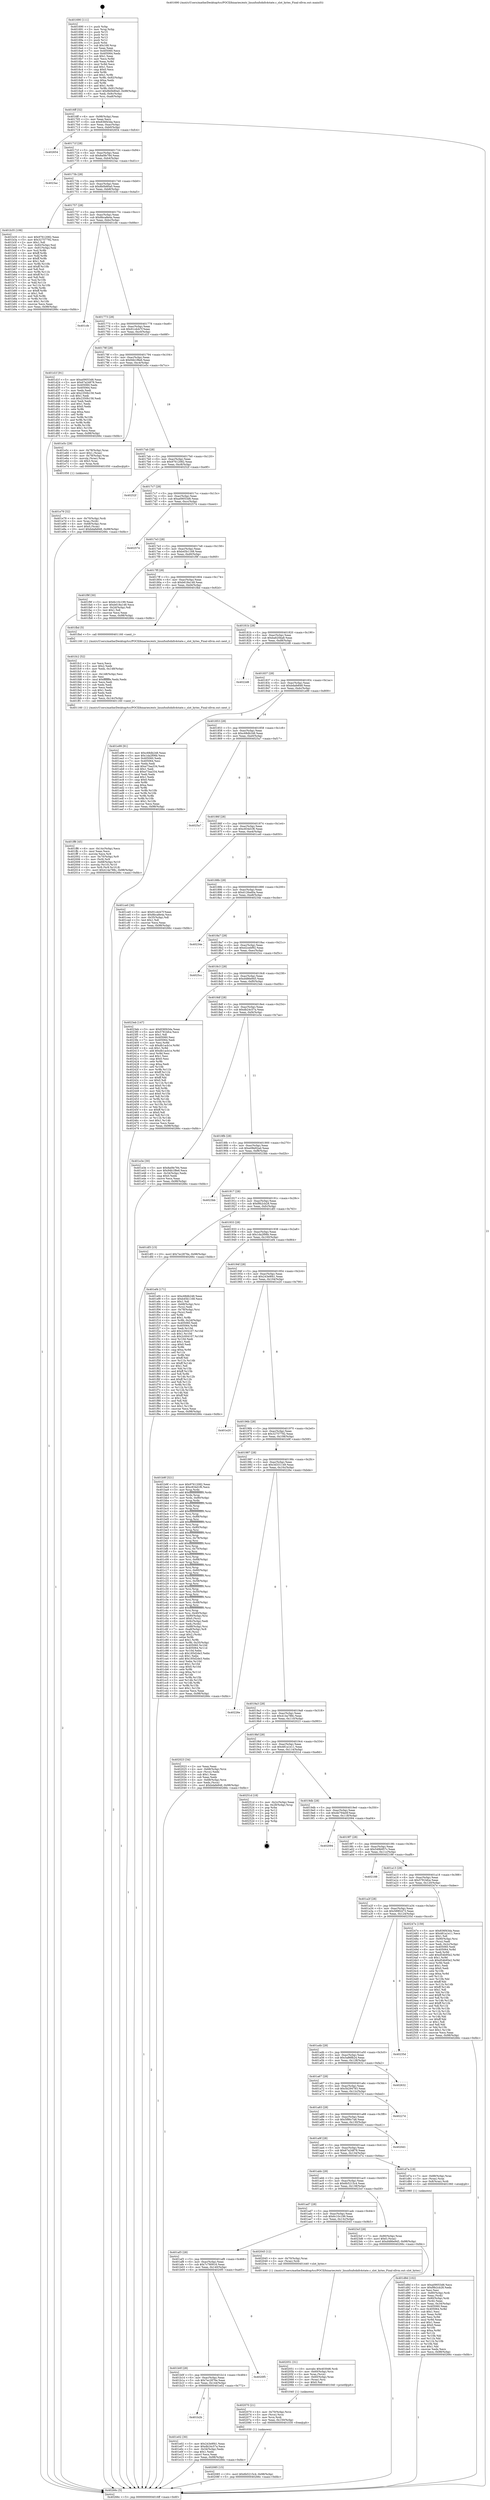digraph "0x401690" {
  label = "0x401690 (/mnt/c/Users/mathe/Desktop/tcc/POCII/binaries/extr_linuxfsnfsdnfs4state.c_slot_bytes_Final-ollvm.out::main(0))"
  labelloc = "t"
  node[shape=record]

  Entry [label="",width=0.3,height=0.3,shape=circle,fillcolor=black,style=filled]
  "0x4016ff" [label="{
     0x4016ff [32]\l
     | [instrs]\l
     &nbsp;&nbsp;0x4016ff \<+6\>: mov -0x98(%rbp),%eax\l
     &nbsp;&nbsp;0x401705 \<+2\>: mov %eax,%ecx\l
     &nbsp;&nbsp;0x401707 \<+6\>: sub $0x836f43da,%ecx\l
     &nbsp;&nbsp;0x40170d \<+6\>: mov %eax,-0xac(%rbp)\l
     &nbsp;&nbsp;0x401713 \<+6\>: mov %ecx,-0xb0(%rbp)\l
     &nbsp;&nbsp;0x401719 \<+6\>: je 0000000000402654 \<main+0xfc4\>\l
  }"]
  "0x402654" [label="{
     0x402654\l
  }", style=dashed]
  "0x40171f" [label="{
     0x40171f [28]\l
     | [instrs]\l
     &nbsp;&nbsp;0x40171f \<+5\>: jmp 0000000000401724 \<main+0x94\>\l
     &nbsp;&nbsp;0x401724 \<+6\>: mov -0xac(%rbp),%eax\l
     &nbsp;&nbsp;0x40172a \<+5\>: sub $0x8a0fe784,%eax\l
     &nbsp;&nbsp;0x40172f \<+6\>: mov %eax,-0xb4(%rbp)\l
     &nbsp;&nbsp;0x401735 \<+6\>: je 00000000004023ac \<main+0xd1c\>\l
  }"]
  Exit [label="",width=0.3,height=0.3,shape=circle,fillcolor=black,style=filled,peripheries=2]
  "0x4023ac" [label="{
     0x4023ac\l
  }", style=dashed]
  "0x40173b" [label="{
     0x40173b [28]\l
     | [instrs]\l
     &nbsp;&nbsp;0x40173b \<+5\>: jmp 0000000000401740 \<main+0xb0\>\l
     &nbsp;&nbsp;0x401740 \<+6\>: mov -0xac(%rbp),%eax\l
     &nbsp;&nbsp;0x401746 \<+5\>: sub $0x8b0b80a0,%eax\l
     &nbsp;&nbsp;0x40174b \<+6\>: mov %eax,-0xb8(%rbp)\l
     &nbsp;&nbsp;0x401751 \<+6\>: je 0000000000401b35 \<main+0x4a5\>\l
  }"]
  "0x402085" [label="{
     0x402085 [15]\l
     | [instrs]\l
     &nbsp;&nbsp;0x402085 \<+10\>: movl $0x6b5215c4,-0x98(%rbp)\l
     &nbsp;&nbsp;0x40208f \<+5\>: jmp 000000000040266c \<main+0xfdc\>\l
  }"]
  "0x401b35" [label="{
     0x401b35 [106]\l
     | [instrs]\l
     &nbsp;&nbsp;0x401b35 \<+5\>: mov $0x97612082,%eax\l
     &nbsp;&nbsp;0x401b3a \<+5\>: mov $0x32757792,%ecx\l
     &nbsp;&nbsp;0x401b3f \<+2\>: mov $0x1,%dl\l
     &nbsp;&nbsp;0x401b41 \<+7\>: mov -0x92(%rbp),%sil\l
     &nbsp;&nbsp;0x401b48 \<+7\>: mov -0x91(%rbp),%dil\l
     &nbsp;&nbsp;0x401b4f \<+3\>: mov %sil,%r8b\l
     &nbsp;&nbsp;0x401b52 \<+4\>: xor $0xff,%r8b\l
     &nbsp;&nbsp;0x401b56 \<+3\>: mov %dil,%r9b\l
     &nbsp;&nbsp;0x401b59 \<+4\>: xor $0xff,%r9b\l
     &nbsp;&nbsp;0x401b5d \<+3\>: xor $0x1,%dl\l
     &nbsp;&nbsp;0x401b60 \<+3\>: mov %r8b,%r10b\l
     &nbsp;&nbsp;0x401b63 \<+4\>: and $0xff,%r10b\l
     &nbsp;&nbsp;0x401b67 \<+3\>: and %dl,%sil\l
     &nbsp;&nbsp;0x401b6a \<+3\>: mov %r9b,%r11b\l
     &nbsp;&nbsp;0x401b6d \<+4\>: and $0xff,%r11b\l
     &nbsp;&nbsp;0x401b71 \<+3\>: and %dl,%dil\l
     &nbsp;&nbsp;0x401b74 \<+3\>: or %sil,%r10b\l
     &nbsp;&nbsp;0x401b77 \<+3\>: or %dil,%r11b\l
     &nbsp;&nbsp;0x401b7a \<+3\>: xor %r11b,%r10b\l
     &nbsp;&nbsp;0x401b7d \<+3\>: or %r9b,%r8b\l
     &nbsp;&nbsp;0x401b80 \<+4\>: xor $0xff,%r8b\l
     &nbsp;&nbsp;0x401b84 \<+3\>: or $0x1,%dl\l
     &nbsp;&nbsp;0x401b87 \<+3\>: and %dl,%r8b\l
     &nbsp;&nbsp;0x401b8a \<+3\>: or %r8b,%r10b\l
     &nbsp;&nbsp;0x401b8d \<+4\>: test $0x1,%r10b\l
     &nbsp;&nbsp;0x401b91 \<+3\>: cmovne %ecx,%eax\l
     &nbsp;&nbsp;0x401b94 \<+6\>: mov %eax,-0x98(%rbp)\l
     &nbsp;&nbsp;0x401b9a \<+5\>: jmp 000000000040266c \<main+0xfdc\>\l
  }"]
  "0x401757" [label="{
     0x401757 [28]\l
     | [instrs]\l
     &nbsp;&nbsp;0x401757 \<+5\>: jmp 000000000040175c \<main+0xcc\>\l
     &nbsp;&nbsp;0x40175c \<+6\>: mov -0xac(%rbp),%eax\l
     &nbsp;&nbsp;0x401762 \<+5\>: sub $0x8bca8e4a,%eax\l
     &nbsp;&nbsp;0x401767 \<+6\>: mov %eax,-0xbc(%rbp)\l
     &nbsp;&nbsp;0x40176d \<+6\>: je 0000000000401cfe \<main+0x66e\>\l
  }"]
  "0x40266c" [label="{
     0x40266c [5]\l
     | [instrs]\l
     &nbsp;&nbsp;0x40266c \<+5\>: jmp 00000000004016ff \<main+0x6f\>\l
  }"]
  "0x401690" [label="{
     0x401690 [111]\l
     | [instrs]\l
     &nbsp;&nbsp;0x401690 \<+1\>: push %rbp\l
     &nbsp;&nbsp;0x401691 \<+3\>: mov %rsp,%rbp\l
     &nbsp;&nbsp;0x401694 \<+2\>: push %r15\l
     &nbsp;&nbsp;0x401696 \<+2\>: push %r14\l
     &nbsp;&nbsp;0x401698 \<+2\>: push %r13\l
     &nbsp;&nbsp;0x40169a \<+2\>: push %r12\l
     &nbsp;&nbsp;0x40169c \<+1\>: push %rbx\l
     &nbsp;&nbsp;0x40169d \<+7\>: sub $0x168,%rsp\l
     &nbsp;&nbsp;0x4016a4 \<+2\>: xor %eax,%eax\l
     &nbsp;&nbsp;0x4016a6 \<+7\>: mov 0x405060,%ecx\l
     &nbsp;&nbsp;0x4016ad \<+7\>: mov 0x405064,%edx\l
     &nbsp;&nbsp;0x4016b4 \<+3\>: sub $0x1,%eax\l
     &nbsp;&nbsp;0x4016b7 \<+3\>: mov %ecx,%r8d\l
     &nbsp;&nbsp;0x4016ba \<+3\>: add %eax,%r8d\l
     &nbsp;&nbsp;0x4016bd \<+4\>: imul %r8d,%ecx\l
     &nbsp;&nbsp;0x4016c1 \<+3\>: and $0x1,%ecx\l
     &nbsp;&nbsp;0x4016c4 \<+3\>: cmp $0x0,%ecx\l
     &nbsp;&nbsp;0x4016c7 \<+4\>: sete %r9b\l
     &nbsp;&nbsp;0x4016cb \<+4\>: and $0x1,%r9b\l
     &nbsp;&nbsp;0x4016cf \<+7\>: mov %r9b,-0x92(%rbp)\l
     &nbsp;&nbsp;0x4016d6 \<+3\>: cmp $0xa,%edx\l
     &nbsp;&nbsp;0x4016d9 \<+4\>: setl %r9b\l
     &nbsp;&nbsp;0x4016dd \<+4\>: and $0x1,%r9b\l
     &nbsp;&nbsp;0x4016e1 \<+7\>: mov %r9b,-0x91(%rbp)\l
     &nbsp;&nbsp;0x4016e8 \<+10\>: movl $0x8b0b80a0,-0x98(%rbp)\l
     &nbsp;&nbsp;0x4016f2 \<+6\>: mov %edi,-0x9c(%rbp)\l
     &nbsp;&nbsp;0x4016f8 \<+7\>: mov %rsi,-0xa8(%rbp)\l
  }"]
  "0x402070" [label="{
     0x402070 [21]\l
     | [instrs]\l
     &nbsp;&nbsp;0x402070 \<+4\>: mov -0x70(%rbp),%rcx\l
     &nbsp;&nbsp;0x402074 \<+3\>: mov (%rcx),%rcx\l
     &nbsp;&nbsp;0x402077 \<+3\>: mov %rcx,%rdi\l
     &nbsp;&nbsp;0x40207a \<+6\>: mov %eax,-0x150(%rbp)\l
     &nbsp;&nbsp;0x402080 \<+5\>: call 0000000000401030 \<free@plt\>\l
     | [calls]\l
     &nbsp;&nbsp;0x401030 \{1\} (unknown)\l
  }"]
  "0x401cfe" [label="{
     0x401cfe\l
  }", style=dashed]
  "0x401773" [label="{
     0x401773 [28]\l
     | [instrs]\l
     &nbsp;&nbsp;0x401773 \<+5\>: jmp 0000000000401778 \<main+0xe8\>\l
     &nbsp;&nbsp;0x401778 \<+6\>: mov -0xac(%rbp),%eax\l
     &nbsp;&nbsp;0x40177e \<+5\>: sub $0x91cdcb7f,%eax\l
     &nbsp;&nbsp;0x401783 \<+6\>: mov %eax,-0xc0(%rbp)\l
     &nbsp;&nbsp;0x401789 \<+6\>: je 0000000000401d1f \<main+0x68f\>\l
  }"]
  "0x402051" [label="{
     0x402051 [31]\l
     | [instrs]\l
     &nbsp;&nbsp;0x402051 \<+10\>: movabs $0x4030d6,%rdi\l
     &nbsp;&nbsp;0x40205b \<+4\>: mov -0x60(%rbp),%rcx\l
     &nbsp;&nbsp;0x40205f \<+3\>: mov %rax,(%rcx)\l
     &nbsp;&nbsp;0x402062 \<+4\>: mov -0x60(%rbp),%rax\l
     &nbsp;&nbsp;0x402066 \<+3\>: mov (%rax),%rsi\l
     &nbsp;&nbsp;0x402069 \<+2\>: mov $0x0,%al\l
     &nbsp;&nbsp;0x40206b \<+5\>: call 0000000000401040 \<printf@plt\>\l
     | [calls]\l
     &nbsp;&nbsp;0x401040 \{1\} (unknown)\l
  }"]
  "0x401d1f" [label="{
     0x401d1f [91]\l
     | [instrs]\l
     &nbsp;&nbsp;0x401d1f \<+5\>: mov $0xa09053d6,%eax\l
     &nbsp;&nbsp;0x401d24 \<+5\>: mov $0x67a24878,%ecx\l
     &nbsp;&nbsp;0x401d29 \<+7\>: mov 0x405060,%edx\l
     &nbsp;&nbsp;0x401d30 \<+7\>: mov 0x405064,%esi\l
     &nbsp;&nbsp;0x401d37 \<+2\>: mov %edx,%edi\l
     &nbsp;&nbsp;0x401d39 \<+6\>: add $0x2350b158,%edi\l
     &nbsp;&nbsp;0x401d3f \<+3\>: sub $0x1,%edi\l
     &nbsp;&nbsp;0x401d42 \<+6\>: sub $0x2350b158,%edi\l
     &nbsp;&nbsp;0x401d48 \<+3\>: imul %edi,%edx\l
     &nbsp;&nbsp;0x401d4b \<+3\>: and $0x1,%edx\l
     &nbsp;&nbsp;0x401d4e \<+3\>: cmp $0x0,%edx\l
     &nbsp;&nbsp;0x401d51 \<+4\>: sete %r8b\l
     &nbsp;&nbsp;0x401d55 \<+3\>: cmp $0xa,%esi\l
     &nbsp;&nbsp;0x401d58 \<+4\>: setl %r9b\l
     &nbsp;&nbsp;0x401d5c \<+3\>: mov %r8b,%r10b\l
     &nbsp;&nbsp;0x401d5f \<+3\>: and %r9b,%r10b\l
     &nbsp;&nbsp;0x401d62 \<+3\>: xor %r9b,%r8b\l
     &nbsp;&nbsp;0x401d65 \<+3\>: or %r8b,%r10b\l
     &nbsp;&nbsp;0x401d68 \<+4\>: test $0x1,%r10b\l
     &nbsp;&nbsp;0x401d6c \<+3\>: cmovne %ecx,%eax\l
     &nbsp;&nbsp;0x401d6f \<+6\>: mov %eax,-0x98(%rbp)\l
     &nbsp;&nbsp;0x401d75 \<+5\>: jmp 000000000040266c \<main+0xfdc\>\l
  }"]
  "0x40178f" [label="{
     0x40178f [28]\l
     | [instrs]\l
     &nbsp;&nbsp;0x40178f \<+5\>: jmp 0000000000401794 \<main+0x104\>\l
     &nbsp;&nbsp;0x401794 \<+6\>: mov -0xac(%rbp),%eax\l
     &nbsp;&nbsp;0x40179a \<+5\>: sub $0x94b1f8e6,%eax\l
     &nbsp;&nbsp;0x40179f \<+6\>: mov %eax,-0xc4(%rbp)\l
     &nbsp;&nbsp;0x4017a5 \<+6\>: je 0000000000401e5c \<main+0x7cc\>\l
  }"]
  "0x401ff6" [label="{
     0x401ff6 [45]\l
     | [instrs]\l
     &nbsp;&nbsp;0x401ff6 \<+6\>: mov -0x14c(%rbp),%ecx\l
     &nbsp;&nbsp;0x401ffc \<+3\>: imul %eax,%ecx\l
     &nbsp;&nbsp;0x401fff \<+3\>: movslq %ecx,%r8\l
     &nbsp;&nbsp;0x402002 \<+4\>: mov -0x70(%rbp),%r9\l
     &nbsp;&nbsp;0x402006 \<+3\>: mov (%r9),%r9\l
     &nbsp;&nbsp;0x402009 \<+4\>: mov -0x68(%rbp),%r10\l
     &nbsp;&nbsp;0x40200d \<+3\>: movslq (%r10),%r10\l
     &nbsp;&nbsp;0x402010 \<+4\>: mov %r8,(%r9,%r10,8)\l
     &nbsp;&nbsp;0x402014 \<+10\>: movl $0x414a788c,-0x98(%rbp)\l
     &nbsp;&nbsp;0x40201e \<+5\>: jmp 000000000040266c \<main+0xfdc\>\l
  }"]
  "0x401e5c" [label="{
     0x401e5c [29]\l
     | [instrs]\l
     &nbsp;&nbsp;0x401e5c \<+4\>: mov -0x78(%rbp),%rax\l
     &nbsp;&nbsp;0x401e60 \<+6\>: movl $0x1,(%rax)\l
     &nbsp;&nbsp;0x401e66 \<+4\>: mov -0x78(%rbp),%rax\l
     &nbsp;&nbsp;0x401e6a \<+3\>: movslq (%rax),%rax\l
     &nbsp;&nbsp;0x401e6d \<+4\>: shl $0x3,%rax\l
     &nbsp;&nbsp;0x401e71 \<+3\>: mov %rax,%rdi\l
     &nbsp;&nbsp;0x401e74 \<+5\>: call 0000000000401050 \<malloc@plt\>\l
     | [calls]\l
     &nbsp;&nbsp;0x401050 \{1\} (unknown)\l
  }"]
  "0x4017ab" [label="{
     0x4017ab [28]\l
     | [instrs]\l
     &nbsp;&nbsp;0x4017ab \<+5\>: jmp 00000000004017b0 \<main+0x120\>\l
     &nbsp;&nbsp;0x4017b0 \<+6\>: mov -0xac(%rbp),%eax\l
     &nbsp;&nbsp;0x4017b6 \<+5\>: sub $0x97612082,%eax\l
     &nbsp;&nbsp;0x4017bb \<+6\>: mov %eax,-0xc8(%rbp)\l
     &nbsp;&nbsp;0x4017c1 \<+6\>: je 000000000040252f \<main+0xe9f\>\l
  }"]
  "0x401fc2" [label="{
     0x401fc2 [52]\l
     | [instrs]\l
     &nbsp;&nbsp;0x401fc2 \<+2\>: xor %ecx,%ecx\l
     &nbsp;&nbsp;0x401fc4 \<+5\>: mov $0x2,%edx\l
     &nbsp;&nbsp;0x401fc9 \<+6\>: mov %edx,-0x148(%rbp)\l
     &nbsp;&nbsp;0x401fcf \<+1\>: cltd\l
     &nbsp;&nbsp;0x401fd0 \<+6\>: mov -0x148(%rbp),%esi\l
     &nbsp;&nbsp;0x401fd6 \<+2\>: idiv %esi\l
     &nbsp;&nbsp;0x401fd8 \<+6\>: imul $0xfffffffe,%edx,%edx\l
     &nbsp;&nbsp;0x401fde \<+2\>: mov %ecx,%edi\l
     &nbsp;&nbsp;0x401fe0 \<+2\>: sub %edx,%edi\l
     &nbsp;&nbsp;0x401fe2 \<+2\>: mov %ecx,%edx\l
     &nbsp;&nbsp;0x401fe4 \<+3\>: sub $0x1,%edx\l
     &nbsp;&nbsp;0x401fe7 \<+2\>: add %edx,%edi\l
     &nbsp;&nbsp;0x401fe9 \<+2\>: sub %edi,%ecx\l
     &nbsp;&nbsp;0x401feb \<+6\>: mov %ecx,-0x14c(%rbp)\l
     &nbsp;&nbsp;0x401ff1 \<+5\>: call 0000000000401160 \<next_i\>\l
     | [calls]\l
     &nbsp;&nbsp;0x401160 \{1\} (/mnt/c/Users/mathe/Desktop/tcc/POCII/binaries/extr_linuxfsnfsdnfs4state.c_slot_bytes_Final-ollvm.out::next_i)\l
  }"]
  "0x40252f" [label="{
     0x40252f\l
  }", style=dashed]
  "0x4017c7" [label="{
     0x4017c7 [28]\l
     | [instrs]\l
     &nbsp;&nbsp;0x4017c7 \<+5\>: jmp 00000000004017cc \<main+0x13c\>\l
     &nbsp;&nbsp;0x4017cc \<+6\>: mov -0xac(%rbp),%eax\l
     &nbsp;&nbsp;0x4017d2 \<+5\>: sub $0xa09053d6,%eax\l
     &nbsp;&nbsp;0x4017d7 \<+6\>: mov %eax,-0xcc(%rbp)\l
     &nbsp;&nbsp;0x4017dd \<+6\>: je 0000000000402574 \<main+0xee4\>\l
  }"]
  "0x401e79" [label="{
     0x401e79 [32]\l
     | [instrs]\l
     &nbsp;&nbsp;0x401e79 \<+4\>: mov -0x70(%rbp),%rdi\l
     &nbsp;&nbsp;0x401e7d \<+3\>: mov %rax,(%rdi)\l
     &nbsp;&nbsp;0x401e80 \<+4\>: mov -0x68(%rbp),%rax\l
     &nbsp;&nbsp;0x401e84 \<+6\>: movl $0x0,(%rax)\l
     &nbsp;&nbsp;0x401e8a \<+10\>: movl $0xbdafe848,-0x98(%rbp)\l
     &nbsp;&nbsp;0x401e94 \<+5\>: jmp 000000000040266c \<main+0xfdc\>\l
  }"]
  "0x402574" [label="{
     0x402574\l
  }", style=dashed]
  "0x4017e3" [label="{
     0x4017e3 [28]\l
     | [instrs]\l
     &nbsp;&nbsp;0x4017e3 \<+5\>: jmp 00000000004017e8 \<main+0x158\>\l
     &nbsp;&nbsp;0x4017e8 \<+6\>: mov -0xac(%rbp),%eax\l
     &nbsp;&nbsp;0x4017ee \<+5\>: sub $0xb45b1168,%eax\l
     &nbsp;&nbsp;0x4017f3 \<+6\>: mov %eax,-0xd0(%rbp)\l
     &nbsp;&nbsp;0x4017f9 \<+6\>: je 0000000000401f9f \<main+0x90f\>\l
  }"]
  "0x401b2b" [label="{
     0x401b2b\l
  }", style=dashed]
  "0x401f9f" [label="{
     0x401f9f [30]\l
     | [instrs]\l
     &nbsp;&nbsp;0x401f9f \<+5\>: mov $0x6c10c199,%eax\l
     &nbsp;&nbsp;0x401fa4 \<+5\>: mov $0xb618a148,%ecx\l
     &nbsp;&nbsp;0x401fa9 \<+3\>: mov -0x2d(%rbp),%dl\l
     &nbsp;&nbsp;0x401fac \<+3\>: test $0x1,%dl\l
     &nbsp;&nbsp;0x401faf \<+3\>: cmovne %ecx,%eax\l
     &nbsp;&nbsp;0x401fb2 \<+6\>: mov %eax,-0x98(%rbp)\l
     &nbsp;&nbsp;0x401fb8 \<+5\>: jmp 000000000040266c \<main+0xfdc\>\l
  }"]
  "0x4017ff" [label="{
     0x4017ff [28]\l
     | [instrs]\l
     &nbsp;&nbsp;0x4017ff \<+5\>: jmp 0000000000401804 \<main+0x174\>\l
     &nbsp;&nbsp;0x401804 \<+6\>: mov -0xac(%rbp),%eax\l
     &nbsp;&nbsp;0x40180a \<+5\>: sub $0xb618a148,%eax\l
     &nbsp;&nbsp;0x40180f \<+6\>: mov %eax,-0xd4(%rbp)\l
     &nbsp;&nbsp;0x401815 \<+6\>: je 0000000000401fbd \<main+0x92d\>\l
  }"]
  "0x401e02" [label="{
     0x401e02 [30]\l
     | [instrs]\l
     &nbsp;&nbsp;0x401e02 \<+5\>: mov $0x243e9f41,%eax\l
     &nbsp;&nbsp;0x401e07 \<+5\>: mov $0xdb24c57a,%ecx\l
     &nbsp;&nbsp;0x401e0c \<+3\>: mov -0x34(%rbp),%edx\l
     &nbsp;&nbsp;0x401e0f \<+3\>: cmp $0x1,%edx\l
     &nbsp;&nbsp;0x401e12 \<+3\>: cmovl %ecx,%eax\l
     &nbsp;&nbsp;0x401e15 \<+6\>: mov %eax,-0x98(%rbp)\l
     &nbsp;&nbsp;0x401e1b \<+5\>: jmp 000000000040266c \<main+0xfdc\>\l
  }"]
  "0x401fbd" [label="{
     0x401fbd [5]\l
     | [instrs]\l
     &nbsp;&nbsp;0x401fbd \<+5\>: call 0000000000401160 \<next_i\>\l
     | [calls]\l
     &nbsp;&nbsp;0x401160 \{1\} (/mnt/c/Users/mathe/Desktop/tcc/POCII/binaries/extr_linuxfsnfsdnfs4state.c_slot_bytes_Final-ollvm.out::next_i)\l
  }"]
  "0x40181b" [label="{
     0x40181b [28]\l
     | [instrs]\l
     &nbsp;&nbsp;0x40181b \<+5\>: jmp 0000000000401820 \<main+0x190\>\l
     &nbsp;&nbsp;0x401820 \<+6\>: mov -0xac(%rbp),%eax\l
     &nbsp;&nbsp;0x401826 \<+5\>: sub $0xba620ba8,%eax\l
     &nbsp;&nbsp;0x40182b \<+6\>: mov %eax,-0xd8(%rbp)\l
     &nbsp;&nbsp;0x401831 \<+6\>: je 00000000004022d8 \<main+0xc48\>\l
  }"]
  "0x401b0f" [label="{
     0x401b0f [28]\l
     | [instrs]\l
     &nbsp;&nbsp;0x401b0f \<+5\>: jmp 0000000000401b14 \<main+0x484\>\l
     &nbsp;&nbsp;0x401b14 \<+6\>: mov -0xac(%rbp),%eax\l
     &nbsp;&nbsp;0x401b1a \<+5\>: sub $0x7ec2876e,%eax\l
     &nbsp;&nbsp;0x401b1f \<+6\>: mov %eax,-0x144(%rbp)\l
     &nbsp;&nbsp;0x401b25 \<+6\>: je 0000000000401e02 \<main+0x772\>\l
  }"]
  "0x4022d8" [label="{
     0x4022d8\l
  }", style=dashed]
  "0x401837" [label="{
     0x401837 [28]\l
     | [instrs]\l
     &nbsp;&nbsp;0x401837 \<+5\>: jmp 000000000040183c \<main+0x1ac\>\l
     &nbsp;&nbsp;0x40183c \<+6\>: mov -0xac(%rbp),%eax\l
     &nbsp;&nbsp;0x401842 \<+5\>: sub $0xbdafe848,%eax\l
     &nbsp;&nbsp;0x401847 \<+6\>: mov %eax,-0xdc(%rbp)\l
     &nbsp;&nbsp;0x40184d \<+6\>: je 0000000000401e99 \<main+0x809\>\l
  }"]
  "0x4020f5" [label="{
     0x4020f5\l
  }", style=dashed]
  "0x401e99" [label="{
     0x401e99 [91]\l
     | [instrs]\l
     &nbsp;&nbsp;0x401e99 \<+5\>: mov $0xc68db248,%eax\l
     &nbsp;&nbsp;0x401e9e \<+5\>: mov $0x1da2f06b,%ecx\l
     &nbsp;&nbsp;0x401ea3 \<+7\>: mov 0x405060,%edx\l
     &nbsp;&nbsp;0x401eaa \<+7\>: mov 0x405064,%esi\l
     &nbsp;&nbsp;0x401eb1 \<+2\>: mov %edx,%edi\l
     &nbsp;&nbsp;0x401eb3 \<+6\>: add $0xe73aa334,%edi\l
     &nbsp;&nbsp;0x401eb9 \<+3\>: sub $0x1,%edi\l
     &nbsp;&nbsp;0x401ebc \<+6\>: sub $0xe73aa334,%edi\l
     &nbsp;&nbsp;0x401ec2 \<+3\>: imul %edi,%edx\l
     &nbsp;&nbsp;0x401ec5 \<+3\>: and $0x1,%edx\l
     &nbsp;&nbsp;0x401ec8 \<+3\>: cmp $0x0,%edx\l
     &nbsp;&nbsp;0x401ecb \<+4\>: sete %r8b\l
     &nbsp;&nbsp;0x401ecf \<+3\>: cmp $0xa,%esi\l
     &nbsp;&nbsp;0x401ed2 \<+4\>: setl %r9b\l
     &nbsp;&nbsp;0x401ed6 \<+3\>: mov %r8b,%r10b\l
     &nbsp;&nbsp;0x401ed9 \<+3\>: and %r9b,%r10b\l
     &nbsp;&nbsp;0x401edc \<+3\>: xor %r9b,%r8b\l
     &nbsp;&nbsp;0x401edf \<+3\>: or %r8b,%r10b\l
     &nbsp;&nbsp;0x401ee2 \<+4\>: test $0x1,%r10b\l
     &nbsp;&nbsp;0x401ee6 \<+3\>: cmovne %ecx,%eax\l
     &nbsp;&nbsp;0x401ee9 \<+6\>: mov %eax,-0x98(%rbp)\l
     &nbsp;&nbsp;0x401eef \<+5\>: jmp 000000000040266c \<main+0xfdc\>\l
  }"]
  "0x401853" [label="{
     0x401853 [28]\l
     | [instrs]\l
     &nbsp;&nbsp;0x401853 \<+5\>: jmp 0000000000401858 \<main+0x1c8\>\l
     &nbsp;&nbsp;0x401858 \<+6\>: mov -0xac(%rbp),%eax\l
     &nbsp;&nbsp;0x40185e \<+5\>: sub $0xc68db248,%eax\l
     &nbsp;&nbsp;0x401863 \<+6\>: mov %eax,-0xe0(%rbp)\l
     &nbsp;&nbsp;0x401869 \<+6\>: je 00000000004025a7 \<main+0xf17\>\l
  }"]
  "0x401af3" [label="{
     0x401af3 [28]\l
     | [instrs]\l
     &nbsp;&nbsp;0x401af3 \<+5\>: jmp 0000000000401af8 \<main+0x468\>\l
     &nbsp;&nbsp;0x401af8 \<+6\>: mov -0xac(%rbp),%eax\l
     &nbsp;&nbsp;0x401afe \<+5\>: sub $0x7c780916,%eax\l
     &nbsp;&nbsp;0x401b03 \<+6\>: mov %eax,-0x140(%rbp)\l
     &nbsp;&nbsp;0x401b09 \<+6\>: je 00000000004020f5 \<main+0xa65\>\l
  }"]
  "0x4025a7" [label="{
     0x4025a7\l
  }", style=dashed]
  "0x40186f" [label="{
     0x40186f [28]\l
     | [instrs]\l
     &nbsp;&nbsp;0x40186f \<+5\>: jmp 0000000000401874 \<main+0x1e4\>\l
     &nbsp;&nbsp;0x401874 \<+6\>: mov -0xac(%rbp),%eax\l
     &nbsp;&nbsp;0x40187a \<+5\>: sub $0xc834d1f6,%eax\l
     &nbsp;&nbsp;0x40187f \<+6\>: mov %eax,-0xe4(%rbp)\l
     &nbsp;&nbsp;0x401885 \<+6\>: je 0000000000401ce0 \<main+0x650\>\l
  }"]
  "0x402045" [label="{
     0x402045 [12]\l
     | [instrs]\l
     &nbsp;&nbsp;0x402045 \<+4\>: mov -0x70(%rbp),%rax\l
     &nbsp;&nbsp;0x402049 \<+3\>: mov (%rax),%rdi\l
     &nbsp;&nbsp;0x40204c \<+5\>: call 0000000000401440 \<slot_bytes\>\l
     | [calls]\l
     &nbsp;&nbsp;0x401440 \{1\} (/mnt/c/Users/mathe/Desktop/tcc/POCII/binaries/extr_linuxfsnfsdnfs4state.c_slot_bytes_Final-ollvm.out::slot_bytes)\l
  }"]
  "0x401ce0" [label="{
     0x401ce0 [30]\l
     | [instrs]\l
     &nbsp;&nbsp;0x401ce0 \<+5\>: mov $0x91cdcb7f,%eax\l
     &nbsp;&nbsp;0x401ce5 \<+5\>: mov $0x8bca8e4a,%ecx\l
     &nbsp;&nbsp;0x401cea \<+3\>: mov -0x35(%rbp),%dl\l
     &nbsp;&nbsp;0x401ced \<+3\>: test $0x1,%dl\l
     &nbsp;&nbsp;0x401cf0 \<+3\>: cmovne %ecx,%eax\l
     &nbsp;&nbsp;0x401cf3 \<+6\>: mov %eax,-0x98(%rbp)\l
     &nbsp;&nbsp;0x401cf9 \<+5\>: jmp 000000000040266c \<main+0xfdc\>\l
  }"]
  "0x40188b" [label="{
     0x40188b [28]\l
     | [instrs]\l
     &nbsp;&nbsp;0x40188b \<+5\>: jmp 0000000000401890 \<main+0x200\>\l
     &nbsp;&nbsp;0x401890 \<+6\>: mov -0xac(%rbp),%eax\l
     &nbsp;&nbsp;0x401896 \<+5\>: sub $0xd126ad0a,%eax\l
     &nbsp;&nbsp;0x40189b \<+6\>: mov %eax,-0xe8(%rbp)\l
     &nbsp;&nbsp;0x4018a1 \<+6\>: je 000000000040234e \<main+0xcbe\>\l
  }"]
  "0x401ad7" [label="{
     0x401ad7 [28]\l
     | [instrs]\l
     &nbsp;&nbsp;0x401ad7 \<+5\>: jmp 0000000000401adc \<main+0x44c\>\l
     &nbsp;&nbsp;0x401adc \<+6\>: mov -0xac(%rbp),%eax\l
     &nbsp;&nbsp;0x401ae2 \<+5\>: sub $0x6c10c199,%eax\l
     &nbsp;&nbsp;0x401ae7 \<+6\>: mov %eax,-0x13c(%rbp)\l
     &nbsp;&nbsp;0x401aed \<+6\>: je 0000000000402045 \<main+0x9b5\>\l
  }"]
  "0x40234e" [label="{
     0x40234e\l
  }", style=dashed]
  "0x4018a7" [label="{
     0x4018a7 [28]\l
     | [instrs]\l
     &nbsp;&nbsp;0x4018a7 \<+5\>: jmp 00000000004018ac \<main+0x21c\>\l
     &nbsp;&nbsp;0x4018ac \<+6\>: mov -0xac(%rbp),%eax\l
     &nbsp;&nbsp;0x4018b2 \<+5\>: sub $0xd2cebf92,%eax\l
     &nbsp;&nbsp;0x4018b7 \<+6\>: mov %eax,-0xec(%rbp)\l
     &nbsp;&nbsp;0x4018bd \<+6\>: je 00000000004025cc \<main+0xf3c\>\l
  }"]
  "0x4023cf" [label="{
     0x4023cf [28]\l
     | [instrs]\l
     &nbsp;&nbsp;0x4023cf \<+7\>: mov -0x90(%rbp),%rax\l
     &nbsp;&nbsp;0x4023d6 \<+6\>: movl $0x0,(%rax)\l
     &nbsp;&nbsp;0x4023dc \<+10\>: movl $0xd486e945,-0x98(%rbp)\l
     &nbsp;&nbsp;0x4023e6 \<+5\>: jmp 000000000040266c \<main+0xfdc\>\l
  }"]
  "0x4025cc" [label="{
     0x4025cc\l
  }", style=dashed]
  "0x4018c3" [label="{
     0x4018c3 [28]\l
     | [instrs]\l
     &nbsp;&nbsp;0x4018c3 \<+5\>: jmp 00000000004018c8 \<main+0x238\>\l
     &nbsp;&nbsp;0x4018c8 \<+6\>: mov -0xac(%rbp),%eax\l
     &nbsp;&nbsp;0x4018ce \<+5\>: sub $0xd486e945,%eax\l
     &nbsp;&nbsp;0x4018d3 \<+6\>: mov %eax,-0xf0(%rbp)\l
     &nbsp;&nbsp;0x4018d9 \<+6\>: je 00000000004023eb \<main+0xd5b\>\l
  }"]
  "0x401d8d" [label="{
     0x401d8d [102]\l
     | [instrs]\l
     &nbsp;&nbsp;0x401d8d \<+5\>: mov $0xa09053d6,%ecx\l
     &nbsp;&nbsp;0x401d92 \<+5\>: mov $0xf9b2cb28,%edx\l
     &nbsp;&nbsp;0x401d97 \<+2\>: xor %esi,%esi\l
     &nbsp;&nbsp;0x401d99 \<+4\>: mov -0x80(%rbp),%rdi\l
     &nbsp;&nbsp;0x401d9d \<+2\>: mov %eax,(%rdi)\l
     &nbsp;&nbsp;0x401d9f \<+4\>: mov -0x80(%rbp),%rdi\l
     &nbsp;&nbsp;0x401da3 \<+2\>: mov (%rdi),%eax\l
     &nbsp;&nbsp;0x401da5 \<+3\>: mov %eax,-0x34(%rbp)\l
     &nbsp;&nbsp;0x401da8 \<+7\>: mov 0x405060,%eax\l
     &nbsp;&nbsp;0x401daf \<+8\>: mov 0x405064,%r8d\l
     &nbsp;&nbsp;0x401db7 \<+3\>: sub $0x1,%esi\l
     &nbsp;&nbsp;0x401dba \<+3\>: mov %eax,%r9d\l
     &nbsp;&nbsp;0x401dbd \<+3\>: add %esi,%r9d\l
     &nbsp;&nbsp;0x401dc0 \<+4\>: imul %r9d,%eax\l
     &nbsp;&nbsp;0x401dc4 \<+3\>: and $0x1,%eax\l
     &nbsp;&nbsp;0x401dc7 \<+3\>: cmp $0x0,%eax\l
     &nbsp;&nbsp;0x401dca \<+4\>: sete %r10b\l
     &nbsp;&nbsp;0x401dce \<+4\>: cmp $0xa,%r8d\l
     &nbsp;&nbsp;0x401dd2 \<+4\>: setl %r11b\l
     &nbsp;&nbsp;0x401dd6 \<+3\>: mov %r10b,%bl\l
     &nbsp;&nbsp;0x401dd9 \<+3\>: and %r11b,%bl\l
     &nbsp;&nbsp;0x401ddc \<+3\>: xor %r11b,%r10b\l
     &nbsp;&nbsp;0x401ddf \<+3\>: or %r10b,%bl\l
     &nbsp;&nbsp;0x401de2 \<+3\>: test $0x1,%bl\l
     &nbsp;&nbsp;0x401de5 \<+3\>: cmovne %edx,%ecx\l
     &nbsp;&nbsp;0x401de8 \<+6\>: mov %ecx,-0x98(%rbp)\l
     &nbsp;&nbsp;0x401dee \<+5\>: jmp 000000000040266c \<main+0xfdc\>\l
  }"]
  "0x4023eb" [label="{
     0x4023eb [147]\l
     | [instrs]\l
     &nbsp;&nbsp;0x4023eb \<+5\>: mov $0x836f43da,%eax\l
     &nbsp;&nbsp;0x4023f0 \<+5\>: mov $0x5781bfce,%ecx\l
     &nbsp;&nbsp;0x4023f5 \<+2\>: mov $0x1,%dl\l
     &nbsp;&nbsp;0x4023f7 \<+7\>: mov 0x405060,%esi\l
     &nbsp;&nbsp;0x4023fe \<+7\>: mov 0x405064,%edi\l
     &nbsp;&nbsp;0x402405 \<+3\>: mov %esi,%r8d\l
     &nbsp;&nbsp;0x402408 \<+7\>: sub $0xdb1acb1e,%r8d\l
     &nbsp;&nbsp;0x40240f \<+4\>: sub $0x1,%r8d\l
     &nbsp;&nbsp;0x402413 \<+7\>: add $0xdb1acb1e,%r8d\l
     &nbsp;&nbsp;0x40241a \<+4\>: imul %r8d,%esi\l
     &nbsp;&nbsp;0x40241e \<+3\>: and $0x1,%esi\l
     &nbsp;&nbsp;0x402421 \<+3\>: cmp $0x0,%esi\l
     &nbsp;&nbsp;0x402424 \<+4\>: sete %r9b\l
     &nbsp;&nbsp;0x402428 \<+3\>: cmp $0xa,%edi\l
     &nbsp;&nbsp;0x40242b \<+4\>: setl %r10b\l
     &nbsp;&nbsp;0x40242f \<+3\>: mov %r9b,%r11b\l
     &nbsp;&nbsp;0x402432 \<+4\>: xor $0xff,%r11b\l
     &nbsp;&nbsp;0x402436 \<+3\>: mov %r10b,%bl\l
     &nbsp;&nbsp;0x402439 \<+3\>: xor $0xff,%bl\l
     &nbsp;&nbsp;0x40243c \<+3\>: xor $0x0,%dl\l
     &nbsp;&nbsp;0x40243f \<+3\>: mov %r11b,%r14b\l
     &nbsp;&nbsp;0x402442 \<+4\>: and $0x0,%r14b\l
     &nbsp;&nbsp;0x402446 \<+3\>: and %dl,%r9b\l
     &nbsp;&nbsp;0x402449 \<+3\>: mov %bl,%r15b\l
     &nbsp;&nbsp;0x40244c \<+4\>: and $0x0,%r15b\l
     &nbsp;&nbsp;0x402450 \<+3\>: and %dl,%r10b\l
     &nbsp;&nbsp;0x402453 \<+3\>: or %r9b,%r14b\l
     &nbsp;&nbsp;0x402456 \<+3\>: or %r10b,%r15b\l
     &nbsp;&nbsp;0x402459 \<+3\>: xor %r15b,%r14b\l
     &nbsp;&nbsp;0x40245c \<+3\>: or %bl,%r11b\l
     &nbsp;&nbsp;0x40245f \<+4\>: xor $0xff,%r11b\l
     &nbsp;&nbsp;0x402463 \<+3\>: or $0x0,%dl\l
     &nbsp;&nbsp;0x402466 \<+3\>: and %dl,%r11b\l
     &nbsp;&nbsp;0x402469 \<+3\>: or %r11b,%r14b\l
     &nbsp;&nbsp;0x40246c \<+4\>: test $0x1,%r14b\l
     &nbsp;&nbsp;0x402470 \<+3\>: cmovne %ecx,%eax\l
     &nbsp;&nbsp;0x402473 \<+6\>: mov %eax,-0x98(%rbp)\l
     &nbsp;&nbsp;0x402479 \<+5\>: jmp 000000000040266c \<main+0xfdc\>\l
  }"]
  "0x4018df" [label="{
     0x4018df [28]\l
     | [instrs]\l
     &nbsp;&nbsp;0x4018df \<+5\>: jmp 00000000004018e4 \<main+0x254\>\l
     &nbsp;&nbsp;0x4018e4 \<+6\>: mov -0xac(%rbp),%eax\l
     &nbsp;&nbsp;0x4018ea \<+5\>: sub $0xdb24c57a,%eax\l
     &nbsp;&nbsp;0x4018ef \<+6\>: mov %eax,-0xf4(%rbp)\l
     &nbsp;&nbsp;0x4018f5 \<+6\>: je 0000000000401e3e \<main+0x7ae\>\l
  }"]
  "0x401abb" [label="{
     0x401abb [28]\l
     | [instrs]\l
     &nbsp;&nbsp;0x401abb \<+5\>: jmp 0000000000401ac0 \<main+0x430\>\l
     &nbsp;&nbsp;0x401ac0 \<+6\>: mov -0xac(%rbp),%eax\l
     &nbsp;&nbsp;0x401ac6 \<+5\>: sub $0x6b5215c4,%eax\l
     &nbsp;&nbsp;0x401acb \<+6\>: mov %eax,-0x138(%rbp)\l
     &nbsp;&nbsp;0x401ad1 \<+6\>: je 00000000004023cf \<main+0xd3f\>\l
  }"]
  "0x401e3e" [label="{
     0x401e3e [30]\l
     | [instrs]\l
     &nbsp;&nbsp;0x401e3e \<+5\>: mov $0x8a0fe784,%eax\l
     &nbsp;&nbsp;0x401e43 \<+5\>: mov $0x94b1f8e6,%ecx\l
     &nbsp;&nbsp;0x401e48 \<+3\>: mov -0x34(%rbp),%edx\l
     &nbsp;&nbsp;0x401e4b \<+3\>: cmp $0x0,%edx\l
     &nbsp;&nbsp;0x401e4e \<+3\>: cmove %ecx,%eax\l
     &nbsp;&nbsp;0x401e51 \<+6\>: mov %eax,-0x98(%rbp)\l
     &nbsp;&nbsp;0x401e57 \<+5\>: jmp 000000000040266c \<main+0xfdc\>\l
  }"]
  "0x4018fb" [label="{
     0x4018fb [28]\l
     | [instrs]\l
     &nbsp;&nbsp;0x4018fb \<+5\>: jmp 0000000000401900 \<main+0x270\>\l
     &nbsp;&nbsp;0x401900 \<+6\>: mov -0xac(%rbp),%eax\l
     &nbsp;&nbsp;0x401906 \<+5\>: sub $0xe08e92ad,%eax\l
     &nbsp;&nbsp;0x40190b \<+6\>: mov %eax,-0xf8(%rbp)\l
     &nbsp;&nbsp;0x401911 \<+6\>: je 00000000004023bb \<main+0xd2b\>\l
  }"]
  "0x401d7a" [label="{
     0x401d7a [19]\l
     | [instrs]\l
     &nbsp;&nbsp;0x401d7a \<+7\>: mov -0x88(%rbp),%rax\l
     &nbsp;&nbsp;0x401d81 \<+3\>: mov (%rax),%rax\l
     &nbsp;&nbsp;0x401d84 \<+4\>: mov 0x8(%rax),%rdi\l
     &nbsp;&nbsp;0x401d88 \<+5\>: call 0000000000401060 \<atoi@plt\>\l
     | [calls]\l
     &nbsp;&nbsp;0x401060 \{1\} (unknown)\l
  }"]
  "0x4023bb" [label="{
     0x4023bb\l
  }", style=dashed]
  "0x401917" [label="{
     0x401917 [28]\l
     | [instrs]\l
     &nbsp;&nbsp;0x401917 \<+5\>: jmp 000000000040191c \<main+0x28c\>\l
     &nbsp;&nbsp;0x40191c \<+6\>: mov -0xac(%rbp),%eax\l
     &nbsp;&nbsp;0x401922 \<+5\>: sub $0xf9b2cb28,%eax\l
     &nbsp;&nbsp;0x401927 \<+6\>: mov %eax,-0xfc(%rbp)\l
     &nbsp;&nbsp;0x40192d \<+6\>: je 0000000000401df3 \<main+0x763\>\l
  }"]
  "0x401a9f" [label="{
     0x401a9f [28]\l
     | [instrs]\l
     &nbsp;&nbsp;0x401a9f \<+5\>: jmp 0000000000401aa4 \<main+0x414\>\l
     &nbsp;&nbsp;0x401aa4 \<+6\>: mov -0xac(%rbp),%eax\l
     &nbsp;&nbsp;0x401aaa \<+5\>: sub $0x67a24878,%eax\l
     &nbsp;&nbsp;0x401aaf \<+6\>: mov %eax,-0x134(%rbp)\l
     &nbsp;&nbsp;0x401ab5 \<+6\>: je 0000000000401d7a \<main+0x6ea\>\l
  }"]
  "0x401df3" [label="{
     0x401df3 [15]\l
     | [instrs]\l
     &nbsp;&nbsp;0x401df3 \<+10\>: movl $0x7ec2876e,-0x98(%rbp)\l
     &nbsp;&nbsp;0x401dfd \<+5\>: jmp 000000000040266c \<main+0xfdc\>\l
  }"]
  "0x401933" [label="{
     0x401933 [28]\l
     | [instrs]\l
     &nbsp;&nbsp;0x401933 \<+5\>: jmp 0000000000401938 \<main+0x2a8\>\l
     &nbsp;&nbsp;0x401938 \<+6\>: mov -0xac(%rbp),%eax\l
     &nbsp;&nbsp;0x40193e \<+5\>: sub $0x1da2f06b,%eax\l
     &nbsp;&nbsp;0x401943 \<+6\>: mov %eax,-0x100(%rbp)\l
     &nbsp;&nbsp;0x401949 \<+6\>: je 0000000000401ef4 \<main+0x864\>\l
  }"]
  "0x4020d1" [label="{
     0x4020d1\l
  }", style=dashed]
  "0x401ef4" [label="{
     0x401ef4 [171]\l
     | [instrs]\l
     &nbsp;&nbsp;0x401ef4 \<+5\>: mov $0xc68db248,%eax\l
     &nbsp;&nbsp;0x401ef9 \<+5\>: mov $0xb45b1168,%ecx\l
     &nbsp;&nbsp;0x401efe \<+2\>: mov $0x1,%dl\l
     &nbsp;&nbsp;0x401f00 \<+4\>: mov -0x68(%rbp),%rsi\l
     &nbsp;&nbsp;0x401f04 \<+2\>: mov (%rsi),%edi\l
     &nbsp;&nbsp;0x401f06 \<+4\>: mov -0x78(%rbp),%rsi\l
     &nbsp;&nbsp;0x401f0a \<+2\>: cmp (%rsi),%edi\l
     &nbsp;&nbsp;0x401f0c \<+4\>: setl %r8b\l
     &nbsp;&nbsp;0x401f10 \<+4\>: and $0x1,%r8b\l
     &nbsp;&nbsp;0x401f14 \<+4\>: mov %r8b,-0x2d(%rbp)\l
     &nbsp;&nbsp;0x401f18 \<+7\>: mov 0x405060,%edi\l
     &nbsp;&nbsp;0x401f1f \<+8\>: mov 0x405064,%r9d\l
     &nbsp;&nbsp;0x401f27 \<+3\>: mov %edi,%r10d\l
     &nbsp;&nbsp;0x401f2a \<+7\>: add $0x2c004107,%r10d\l
     &nbsp;&nbsp;0x401f31 \<+4\>: sub $0x1,%r10d\l
     &nbsp;&nbsp;0x401f35 \<+7\>: sub $0x2c004107,%r10d\l
     &nbsp;&nbsp;0x401f3c \<+4\>: imul %r10d,%edi\l
     &nbsp;&nbsp;0x401f40 \<+3\>: and $0x1,%edi\l
     &nbsp;&nbsp;0x401f43 \<+3\>: cmp $0x0,%edi\l
     &nbsp;&nbsp;0x401f46 \<+4\>: sete %r8b\l
     &nbsp;&nbsp;0x401f4a \<+4\>: cmp $0xa,%r9d\l
     &nbsp;&nbsp;0x401f4e \<+4\>: setl %r11b\l
     &nbsp;&nbsp;0x401f52 \<+3\>: mov %r8b,%bl\l
     &nbsp;&nbsp;0x401f55 \<+3\>: xor $0xff,%bl\l
     &nbsp;&nbsp;0x401f58 \<+3\>: mov %r11b,%r14b\l
     &nbsp;&nbsp;0x401f5b \<+4\>: xor $0xff,%r14b\l
     &nbsp;&nbsp;0x401f5f \<+3\>: xor $0x1,%dl\l
     &nbsp;&nbsp;0x401f62 \<+3\>: mov %bl,%r15b\l
     &nbsp;&nbsp;0x401f65 \<+4\>: and $0xff,%r15b\l
     &nbsp;&nbsp;0x401f69 \<+3\>: and %dl,%r8b\l
     &nbsp;&nbsp;0x401f6c \<+3\>: mov %r14b,%r12b\l
     &nbsp;&nbsp;0x401f6f \<+4\>: and $0xff,%r12b\l
     &nbsp;&nbsp;0x401f73 \<+3\>: and %dl,%r11b\l
     &nbsp;&nbsp;0x401f76 \<+3\>: or %r8b,%r15b\l
     &nbsp;&nbsp;0x401f79 \<+3\>: or %r11b,%r12b\l
     &nbsp;&nbsp;0x401f7c \<+3\>: xor %r12b,%r15b\l
     &nbsp;&nbsp;0x401f7f \<+3\>: or %r14b,%bl\l
     &nbsp;&nbsp;0x401f82 \<+3\>: xor $0xff,%bl\l
     &nbsp;&nbsp;0x401f85 \<+3\>: or $0x1,%dl\l
     &nbsp;&nbsp;0x401f88 \<+2\>: and %dl,%bl\l
     &nbsp;&nbsp;0x401f8a \<+3\>: or %bl,%r15b\l
     &nbsp;&nbsp;0x401f8d \<+4\>: test $0x1,%r15b\l
     &nbsp;&nbsp;0x401f91 \<+3\>: cmovne %ecx,%eax\l
     &nbsp;&nbsp;0x401f94 \<+6\>: mov %eax,-0x98(%rbp)\l
     &nbsp;&nbsp;0x401f9a \<+5\>: jmp 000000000040266c \<main+0xfdc\>\l
  }"]
  "0x40194f" [label="{
     0x40194f [28]\l
     | [instrs]\l
     &nbsp;&nbsp;0x40194f \<+5\>: jmp 0000000000401954 \<main+0x2c4\>\l
     &nbsp;&nbsp;0x401954 \<+6\>: mov -0xac(%rbp),%eax\l
     &nbsp;&nbsp;0x40195a \<+5\>: sub $0x243e9f41,%eax\l
     &nbsp;&nbsp;0x40195f \<+6\>: mov %eax,-0x104(%rbp)\l
     &nbsp;&nbsp;0x401965 \<+6\>: je 0000000000401e20 \<main+0x790\>\l
  }"]
  "0x401a83" [label="{
     0x401a83 [28]\l
     | [instrs]\l
     &nbsp;&nbsp;0x401a83 \<+5\>: jmp 0000000000401a88 \<main+0x3f8\>\l
     &nbsp;&nbsp;0x401a88 \<+6\>: mov -0xac(%rbp),%eax\l
     &nbsp;&nbsp;0x401a8e \<+5\>: sub $0x5f86c7a8,%eax\l
     &nbsp;&nbsp;0x401a93 \<+6\>: mov %eax,-0x130(%rbp)\l
     &nbsp;&nbsp;0x401a99 \<+6\>: je 00000000004020d1 \<main+0xa41\>\l
  }"]
  "0x401e20" [label="{
     0x401e20\l
  }", style=dashed]
  "0x40196b" [label="{
     0x40196b [28]\l
     | [instrs]\l
     &nbsp;&nbsp;0x40196b \<+5\>: jmp 0000000000401970 \<main+0x2e0\>\l
     &nbsp;&nbsp;0x401970 \<+6\>: mov -0xac(%rbp),%eax\l
     &nbsp;&nbsp;0x401976 \<+5\>: sub $0x32757792,%eax\l
     &nbsp;&nbsp;0x40197b \<+6\>: mov %eax,-0x108(%rbp)\l
     &nbsp;&nbsp;0x401981 \<+6\>: je 0000000000401b9f \<main+0x50f\>\l
  }"]
  "0x40227d" [label="{
     0x40227d\l
  }", style=dashed]
  "0x401b9f" [label="{
     0x401b9f [321]\l
     | [instrs]\l
     &nbsp;&nbsp;0x401b9f \<+5\>: mov $0x97612082,%eax\l
     &nbsp;&nbsp;0x401ba4 \<+5\>: mov $0xc834d1f6,%ecx\l
     &nbsp;&nbsp;0x401ba9 \<+3\>: mov %rsp,%rdx\l
     &nbsp;&nbsp;0x401bac \<+4\>: add $0xfffffffffffffff0,%rdx\l
     &nbsp;&nbsp;0x401bb0 \<+3\>: mov %rdx,%rsp\l
     &nbsp;&nbsp;0x401bb3 \<+7\>: mov %rdx,-0x90(%rbp)\l
     &nbsp;&nbsp;0x401bba \<+3\>: mov %rsp,%rdx\l
     &nbsp;&nbsp;0x401bbd \<+4\>: add $0xfffffffffffffff0,%rdx\l
     &nbsp;&nbsp;0x401bc1 \<+3\>: mov %rdx,%rsp\l
     &nbsp;&nbsp;0x401bc4 \<+3\>: mov %rsp,%rsi\l
     &nbsp;&nbsp;0x401bc7 \<+4\>: add $0xfffffffffffffff0,%rsi\l
     &nbsp;&nbsp;0x401bcb \<+3\>: mov %rsi,%rsp\l
     &nbsp;&nbsp;0x401bce \<+7\>: mov %rsi,-0x88(%rbp)\l
     &nbsp;&nbsp;0x401bd5 \<+3\>: mov %rsp,%rsi\l
     &nbsp;&nbsp;0x401bd8 \<+4\>: add $0xfffffffffffffff0,%rsi\l
     &nbsp;&nbsp;0x401bdc \<+3\>: mov %rsi,%rsp\l
     &nbsp;&nbsp;0x401bdf \<+4\>: mov %rsi,-0x80(%rbp)\l
     &nbsp;&nbsp;0x401be3 \<+3\>: mov %rsp,%rsi\l
     &nbsp;&nbsp;0x401be6 \<+4\>: add $0xfffffffffffffff0,%rsi\l
     &nbsp;&nbsp;0x401bea \<+3\>: mov %rsi,%rsp\l
     &nbsp;&nbsp;0x401bed \<+4\>: mov %rsi,-0x78(%rbp)\l
     &nbsp;&nbsp;0x401bf1 \<+3\>: mov %rsp,%rsi\l
     &nbsp;&nbsp;0x401bf4 \<+4\>: add $0xfffffffffffffff0,%rsi\l
     &nbsp;&nbsp;0x401bf8 \<+3\>: mov %rsi,%rsp\l
     &nbsp;&nbsp;0x401bfb \<+4\>: mov %rsi,-0x70(%rbp)\l
     &nbsp;&nbsp;0x401bff \<+3\>: mov %rsp,%rsi\l
     &nbsp;&nbsp;0x401c02 \<+4\>: add $0xfffffffffffffff0,%rsi\l
     &nbsp;&nbsp;0x401c06 \<+3\>: mov %rsi,%rsp\l
     &nbsp;&nbsp;0x401c09 \<+4\>: mov %rsi,-0x68(%rbp)\l
     &nbsp;&nbsp;0x401c0d \<+3\>: mov %rsp,%rsi\l
     &nbsp;&nbsp;0x401c10 \<+4\>: add $0xfffffffffffffff0,%rsi\l
     &nbsp;&nbsp;0x401c14 \<+3\>: mov %rsi,%rsp\l
     &nbsp;&nbsp;0x401c17 \<+4\>: mov %rsi,-0x60(%rbp)\l
     &nbsp;&nbsp;0x401c1b \<+3\>: mov %rsp,%rsi\l
     &nbsp;&nbsp;0x401c1e \<+4\>: add $0xfffffffffffffff0,%rsi\l
     &nbsp;&nbsp;0x401c22 \<+3\>: mov %rsi,%rsp\l
     &nbsp;&nbsp;0x401c25 \<+4\>: mov %rsi,-0x58(%rbp)\l
     &nbsp;&nbsp;0x401c29 \<+3\>: mov %rsp,%rsi\l
     &nbsp;&nbsp;0x401c2c \<+4\>: add $0xfffffffffffffff0,%rsi\l
     &nbsp;&nbsp;0x401c30 \<+3\>: mov %rsi,%rsp\l
     &nbsp;&nbsp;0x401c33 \<+4\>: mov %rsi,-0x50(%rbp)\l
     &nbsp;&nbsp;0x401c37 \<+3\>: mov %rsp,%rsi\l
     &nbsp;&nbsp;0x401c3a \<+4\>: add $0xfffffffffffffff0,%rsi\l
     &nbsp;&nbsp;0x401c3e \<+3\>: mov %rsi,%rsp\l
     &nbsp;&nbsp;0x401c41 \<+4\>: mov %rsi,-0x48(%rbp)\l
     &nbsp;&nbsp;0x401c45 \<+3\>: mov %rsp,%rsi\l
     &nbsp;&nbsp;0x401c48 \<+4\>: add $0xfffffffffffffff0,%rsi\l
     &nbsp;&nbsp;0x401c4c \<+3\>: mov %rsi,%rsp\l
     &nbsp;&nbsp;0x401c4f \<+4\>: mov %rsi,-0x40(%rbp)\l
     &nbsp;&nbsp;0x401c53 \<+7\>: mov -0x90(%rbp),%rsi\l
     &nbsp;&nbsp;0x401c5a \<+6\>: movl $0x0,(%rsi)\l
     &nbsp;&nbsp;0x401c60 \<+6\>: mov -0x9c(%rbp),%edi\l
     &nbsp;&nbsp;0x401c66 \<+2\>: mov %edi,(%rdx)\l
     &nbsp;&nbsp;0x401c68 \<+7\>: mov -0x88(%rbp),%rsi\l
     &nbsp;&nbsp;0x401c6f \<+7\>: mov -0xa8(%rbp),%r8\l
     &nbsp;&nbsp;0x401c76 \<+3\>: mov %r8,(%rsi)\l
     &nbsp;&nbsp;0x401c79 \<+3\>: cmpl $0x2,(%rdx)\l
     &nbsp;&nbsp;0x401c7c \<+4\>: setne %r9b\l
     &nbsp;&nbsp;0x401c80 \<+4\>: and $0x1,%r9b\l
     &nbsp;&nbsp;0x401c84 \<+4\>: mov %r9b,-0x35(%rbp)\l
     &nbsp;&nbsp;0x401c88 \<+8\>: mov 0x405060,%r10d\l
     &nbsp;&nbsp;0x401c90 \<+8\>: mov 0x405064,%r11d\l
     &nbsp;&nbsp;0x401c98 \<+3\>: mov %r10d,%ebx\l
     &nbsp;&nbsp;0x401c9b \<+6\>: sub $0x185d2de3,%ebx\l
     &nbsp;&nbsp;0x401ca1 \<+3\>: sub $0x1,%ebx\l
     &nbsp;&nbsp;0x401ca4 \<+6\>: add $0x185d2de3,%ebx\l
     &nbsp;&nbsp;0x401caa \<+4\>: imul %ebx,%r10d\l
     &nbsp;&nbsp;0x401cae \<+4\>: and $0x1,%r10d\l
     &nbsp;&nbsp;0x401cb2 \<+4\>: cmp $0x0,%r10d\l
     &nbsp;&nbsp;0x401cb6 \<+4\>: sete %r9b\l
     &nbsp;&nbsp;0x401cba \<+4\>: cmp $0xa,%r11d\l
     &nbsp;&nbsp;0x401cbe \<+4\>: setl %r14b\l
     &nbsp;&nbsp;0x401cc2 \<+3\>: mov %r9b,%r15b\l
     &nbsp;&nbsp;0x401cc5 \<+3\>: and %r14b,%r15b\l
     &nbsp;&nbsp;0x401cc8 \<+3\>: xor %r14b,%r9b\l
     &nbsp;&nbsp;0x401ccb \<+3\>: or %r9b,%r15b\l
     &nbsp;&nbsp;0x401cce \<+4\>: test $0x1,%r15b\l
     &nbsp;&nbsp;0x401cd2 \<+3\>: cmovne %ecx,%eax\l
     &nbsp;&nbsp;0x401cd5 \<+6\>: mov %eax,-0x98(%rbp)\l
     &nbsp;&nbsp;0x401cdb \<+5\>: jmp 000000000040266c \<main+0xfdc\>\l
  }"]
  "0x401987" [label="{
     0x401987 [28]\l
     | [instrs]\l
     &nbsp;&nbsp;0x401987 \<+5\>: jmp 000000000040198c \<main+0x2fc\>\l
     &nbsp;&nbsp;0x40198c \<+6\>: mov -0xac(%rbp),%eax\l
     &nbsp;&nbsp;0x401992 \<+5\>: sub $0x3d331149,%eax\l
     &nbsp;&nbsp;0x401997 \<+6\>: mov %eax,-0x10c(%rbp)\l
     &nbsp;&nbsp;0x40199d \<+6\>: je 000000000040226e \<main+0xbde\>\l
  }"]
  "0x401a67" [label="{
     0x401a67 [28]\l
     | [instrs]\l
     &nbsp;&nbsp;0x401a67 \<+5\>: jmp 0000000000401a6c \<main+0x3dc\>\l
     &nbsp;&nbsp;0x401a6c \<+6\>: mov -0xac(%rbp),%eax\l
     &nbsp;&nbsp;0x401a72 \<+5\>: sub $0x5b294783,%eax\l
     &nbsp;&nbsp;0x401a77 \<+6\>: mov %eax,-0x12c(%rbp)\l
     &nbsp;&nbsp;0x401a7d \<+6\>: je 000000000040227d \<main+0xbed\>\l
  }"]
  "0x402632" [label="{
     0x402632\l
  }", style=dashed]
  "0x40226e" [label="{
     0x40226e\l
  }", style=dashed]
  "0x4019a3" [label="{
     0x4019a3 [28]\l
     | [instrs]\l
     &nbsp;&nbsp;0x4019a3 \<+5\>: jmp 00000000004019a8 \<main+0x318\>\l
     &nbsp;&nbsp;0x4019a8 \<+6\>: mov -0xac(%rbp),%eax\l
     &nbsp;&nbsp;0x4019ae \<+5\>: sub $0x414a788c,%eax\l
     &nbsp;&nbsp;0x4019b3 \<+6\>: mov %eax,-0x110(%rbp)\l
     &nbsp;&nbsp;0x4019b9 \<+6\>: je 0000000000402023 \<main+0x993\>\l
  }"]
  "0x401a4b" [label="{
     0x401a4b [28]\l
     | [instrs]\l
     &nbsp;&nbsp;0x401a4b \<+5\>: jmp 0000000000401a50 \<main+0x3c0\>\l
     &nbsp;&nbsp;0x401a50 \<+6\>: mov -0xac(%rbp),%eax\l
     &nbsp;&nbsp;0x401a56 \<+5\>: sub $0x5a86fb24,%eax\l
     &nbsp;&nbsp;0x401a5b \<+6\>: mov %eax,-0x128(%rbp)\l
     &nbsp;&nbsp;0x401a61 \<+6\>: je 0000000000402632 \<main+0xfa2\>\l
  }"]
  "0x402023" [label="{
     0x402023 [34]\l
     | [instrs]\l
     &nbsp;&nbsp;0x402023 \<+2\>: xor %eax,%eax\l
     &nbsp;&nbsp;0x402025 \<+4\>: mov -0x68(%rbp),%rcx\l
     &nbsp;&nbsp;0x402029 \<+2\>: mov (%rcx),%edx\l
     &nbsp;&nbsp;0x40202b \<+3\>: sub $0x1,%eax\l
     &nbsp;&nbsp;0x40202e \<+2\>: sub %eax,%edx\l
     &nbsp;&nbsp;0x402030 \<+4\>: mov -0x68(%rbp),%rcx\l
     &nbsp;&nbsp;0x402034 \<+2\>: mov %edx,(%rcx)\l
     &nbsp;&nbsp;0x402036 \<+10\>: movl $0xbdafe848,-0x98(%rbp)\l
     &nbsp;&nbsp;0x402040 \<+5\>: jmp 000000000040266c \<main+0xfdc\>\l
  }"]
  "0x4019bf" [label="{
     0x4019bf [28]\l
     | [instrs]\l
     &nbsp;&nbsp;0x4019bf \<+5\>: jmp 00000000004019c4 \<main+0x334\>\l
     &nbsp;&nbsp;0x4019c4 \<+6\>: mov -0xac(%rbp),%eax\l
     &nbsp;&nbsp;0x4019ca \<+5\>: sub $0x481a1e11,%eax\l
     &nbsp;&nbsp;0x4019cf \<+6\>: mov %eax,-0x114(%rbp)\l
     &nbsp;&nbsp;0x4019d5 \<+6\>: je 000000000040251d \<main+0xe8d\>\l
  }"]
  "0x40235d" [label="{
     0x40235d\l
  }", style=dashed]
  "0x40251d" [label="{
     0x40251d [18]\l
     | [instrs]\l
     &nbsp;&nbsp;0x40251d \<+3\>: mov -0x2c(%rbp),%eax\l
     &nbsp;&nbsp;0x402520 \<+4\>: lea -0x28(%rbp),%rsp\l
     &nbsp;&nbsp;0x402524 \<+1\>: pop %rbx\l
     &nbsp;&nbsp;0x402525 \<+2\>: pop %r12\l
     &nbsp;&nbsp;0x402527 \<+2\>: pop %r13\l
     &nbsp;&nbsp;0x402529 \<+2\>: pop %r14\l
     &nbsp;&nbsp;0x40252b \<+2\>: pop %r15\l
     &nbsp;&nbsp;0x40252d \<+1\>: pop %rbp\l
     &nbsp;&nbsp;0x40252e \<+1\>: ret\l
  }"]
  "0x4019db" [label="{
     0x4019db [28]\l
     | [instrs]\l
     &nbsp;&nbsp;0x4019db \<+5\>: jmp 00000000004019e0 \<main+0x350\>\l
     &nbsp;&nbsp;0x4019e0 \<+6\>: mov -0xac(%rbp),%eax\l
     &nbsp;&nbsp;0x4019e6 \<+5\>: sub $0x4b794e0f,%eax\l
     &nbsp;&nbsp;0x4019eb \<+6\>: mov %eax,-0x118(%rbp)\l
     &nbsp;&nbsp;0x4019f1 \<+6\>: je 0000000000402094 \<main+0xa04\>\l
  }"]
  "0x401a2f" [label="{
     0x401a2f [28]\l
     | [instrs]\l
     &nbsp;&nbsp;0x401a2f \<+5\>: jmp 0000000000401a34 \<main+0x3a4\>\l
     &nbsp;&nbsp;0x401a34 \<+6\>: mov -0xac(%rbp),%eax\l
     &nbsp;&nbsp;0x401a3a \<+5\>: sub $0x589f2473,%eax\l
     &nbsp;&nbsp;0x401a3f \<+6\>: mov %eax,-0x124(%rbp)\l
     &nbsp;&nbsp;0x401a45 \<+6\>: je 000000000040235d \<main+0xccd\>\l
  }"]
  "0x402094" [label="{
     0x402094\l
  }", style=dashed]
  "0x4019f7" [label="{
     0x4019f7 [28]\l
     | [instrs]\l
     &nbsp;&nbsp;0x4019f7 \<+5\>: jmp 00000000004019fc \<main+0x36c\>\l
     &nbsp;&nbsp;0x4019fc \<+6\>: mov -0xac(%rbp),%eax\l
     &nbsp;&nbsp;0x401a02 \<+5\>: sub $0x549b957c,%eax\l
     &nbsp;&nbsp;0x401a07 \<+6\>: mov %eax,-0x11c(%rbp)\l
     &nbsp;&nbsp;0x401a0d \<+6\>: je 0000000000402188 \<main+0xaf8\>\l
  }"]
  "0x40247e" [label="{
     0x40247e [159]\l
     | [instrs]\l
     &nbsp;&nbsp;0x40247e \<+5\>: mov $0x836f43da,%eax\l
     &nbsp;&nbsp;0x402483 \<+5\>: mov $0x481a1e11,%ecx\l
     &nbsp;&nbsp;0x402488 \<+2\>: mov $0x1,%dl\l
     &nbsp;&nbsp;0x40248a \<+7\>: mov -0x90(%rbp),%rsi\l
     &nbsp;&nbsp;0x402491 \<+2\>: mov (%rsi),%edi\l
     &nbsp;&nbsp;0x402493 \<+3\>: mov %edi,-0x2c(%rbp)\l
     &nbsp;&nbsp;0x402496 \<+7\>: mov 0x405060,%edi\l
     &nbsp;&nbsp;0x40249d \<+8\>: mov 0x405064,%r8d\l
     &nbsp;&nbsp;0x4024a5 \<+3\>: mov %edi,%r9d\l
     &nbsp;&nbsp;0x4024a8 \<+7\>: add $0xd54b95e2,%r9d\l
     &nbsp;&nbsp;0x4024af \<+4\>: sub $0x1,%r9d\l
     &nbsp;&nbsp;0x4024b3 \<+7\>: sub $0xd54b95e2,%r9d\l
     &nbsp;&nbsp;0x4024ba \<+4\>: imul %r9d,%edi\l
     &nbsp;&nbsp;0x4024be \<+3\>: and $0x1,%edi\l
     &nbsp;&nbsp;0x4024c1 \<+3\>: cmp $0x0,%edi\l
     &nbsp;&nbsp;0x4024c4 \<+4\>: sete %r10b\l
     &nbsp;&nbsp;0x4024c8 \<+4\>: cmp $0xa,%r8d\l
     &nbsp;&nbsp;0x4024cc \<+4\>: setl %r11b\l
     &nbsp;&nbsp;0x4024d0 \<+3\>: mov %r10b,%bl\l
     &nbsp;&nbsp;0x4024d3 \<+3\>: xor $0xff,%bl\l
     &nbsp;&nbsp;0x4024d6 \<+3\>: mov %r11b,%r14b\l
     &nbsp;&nbsp;0x4024d9 \<+4\>: xor $0xff,%r14b\l
     &nbsp;&nbsp;0x4024dd \<+3\>: xor $0x1,%dl\l
     &nbsp;&nbsp;0x4024e0 \<+3\>: mov %bl,%r15b\l
     &nbsp;&nbsp;0x4024e3 \<+4\>: and $0xff,%r15b\l
     &nbsp;&nbsp;0x4024e7 \<+3\>: and %dl,%r10b\l
     &nbsp;&nbsp;0x4024ea \<+3\>: mov %r14b,%r12b\l
     &nbsp;&nbsp;0x4024ed \<+4\>: and $0xff,%r12b\l
     &nbsp;&nbsp;0x4024f1 \<+3\>: and %dl,%r11b\l
     &nbsp;&nbsp;0x4024f4 \<+3\>: or %r10b,%r15b\l
     &nbsp;&nbsp;0x4024f7 \<+3\>: or %r11b,%r12b\l
     &nbsp;&nbsp;0x4024fa \<+3\>: xor %r12b,%r15b\l
     &nbsp;&nbsp;0x4024fd \<+3\>: or %r14b,%bl\l
     &nbsp;&nbsp;0x402500 \<+3\>: xor $0xff,%bl\l
     &nbsp;&nbsp;0x402503 \<+3\>: or $0x1,%dl\l
     &nbsp;&nbsp;0x402506 \<+2\>: and %dl,%bl\l
     &nbsp;&nbsp;0x402508 \<+3\>: or %bl,%r15b\l
     &nbsp;&nbsp;0x40250b \<+4\>: test $0x1,%r15b\l
     &nbsp;&nbsp;0x40250f \<+3\>: cmovne %ecx,%eax\l
     &nbsp;&nbsp;0x402512 \<+6\>: mov %eax,-0x98(%rbp)\l
     &nbsp;&nbsp;0x402518 \<+5\>: jmp 000000000040266c \<main+0xfdc\>\l
  }"]
  "0x402188" [label="{
     0x402188\l
  }", style=dashed]
  "0x401a13" [label="{
     0x401a13 [28]\l
     | [instrs]\l
     &nbsp;&nbsp;0x401a13 \<+5\>: jmp 0000000000401a18 \<main+0x388\>\l
     &nbsp;&nbsp;0x401a18 \<+6\>: mov -0xac(%rbp),%eax\l
     &nbsp;&nbsp;0x401a1e \<+5\>: sub $0x5781bfce,%eax\l
     &nbsp;&nbsp;0x401a23 \<+6\>: mov %eax,-0x120(%rbp)\l
     &nbsp;&nbsp;0x401a29 \<+6\>: je 000000000040247e \<main+0xdee\>\l
  }"]
  Entry -> "0x401690" [label=" 1"]
  "0x4016ff" -> "0x402654" [label=" 0"]
  "0x4016ff" -> "0x40171f" [label=" 22"]
  "0x40251d" -> Exit [label=" 1"]
  "0x40171f" -> "0x4023ac" [label=" 0"]
  "0x40171f" -> "0x40173b" [label=" 22"]
  "0x40247e" -> "0x40266c" [label=" 1"]
  "0x40173b" -> "0x401b35" [label=" 1"]
  "0x40173b" -> "0x401757" [label=" 21"]
  "0x401b35" -> "0x40266c" [label=" 1"]
  "0x401690" -> "0x4016ff" [label=" 1"]
  "0x40266c" -> "0x4016ff" [label=" 21"]
  "0x4023eb" -> "0x40266c" [label=" 1"]
  "0x401757" -> "0x401cfe" [label=" 0"]
  "0x401757" -> "0x401773" [label=" 21"]
  "0x4023cf" -> "0x40266c" [label=" 1"]
  "0x401773" -> "0x401d1f" [label=" 1"]
  "0x401773" -> "0x40178f" [label=" 20"]
  "0x402085" -> "0x40266c" [label=" 1"]
  "0x40178f" -> "0x401e5c" [label=" 1"]
  "0x40178f" -> "0x4017ab" [label=" 19"]
  "0x402070" -> "0x402085" [label=" 1"]
  "0x4017ab" -> "0x40252f" [label=" 0"]
  "0x4017ab" -> "0x4017c7" [label=" 19"]
  "0x402051" -> "0x402070" [label=" 1"]
  "0x4017c7" -> "0x402574" [label=" 0"]
  "0x4017c7" -> "0x4017e3" [label=" 19"]
  "0x402045" -> "0x402051" [label=" 1"]
  "0x4017e3" -> "0x401f9f" [label=" 2"]
  "0x4017e3" -> "0x4017ff" [label=" 17"]
  "0x402023" -> "0x40266c" [label=" 1"]
  "0x4017ff" -> "0x401fbd" [label=" 1"]
  "0x4017ff" -> "0x40181b" [label=" 16"]
  "0x401ff6" -> "0x40266c" [label=" 1"]
  "0x40181b" -> "0x4022d8" [label=" 0"]
  "0x40181b" -> "0x401837" [label=" 16"]
  "0x401fbd" -> "0x401fc2" [label=" 1"]
  "0x401837" -> "0x401e99" [label=" 2"]
  "0x401837" -> "0x401853" [label=" 14"]
  "0x401f9f" -> "0x40266c" [label=" 2"]
  "0x401853" -> "0x4025a7" [label=" 0"]
  "0x401853" -> "0x40186f" [label=" 14"]
  "0x401e99" -> "0x40266c" [label=" 2"]
  "0x40186f" -> "0x401ce0" [label=" 1"]
  "0x40186f" -> "0x40188b" [label=" 13"]
  "0x401e79" -> "0x40266c" [label=" 1"]
  "0x40188b" -> "0x40234e" [label=" 0"]
  "0x40188b" -> "0x4018a7" [label=" 13"]
  "0x401e3e" -> "0x40266c" [label=" 1"]
  "0x4018a7" -> "0x4025cc" [label=" 0"]
  "0x4018a7" -> "0x4018c3" [label=" 13"]
  "0x401e02" -> "0x40266c" [label=" 1"]
  "0x4018c3" -> "0x4023eb" [label=" 1"]
  "0x4018c3" -> "0x4018df" [label=" 12"]
  "0x401b0f" -> "0x401e02" [label=" 1"]
  "0x4018df" -> "0x401e3e" [label=" 1"]
  "0x4018df" -> "0x4018fb" [label=" 11"]
  "0x401fc2" -> "0x401ff6" [label=" 1"]
  "0x4018fb" -> "0x4023bb" [label=" 0"]
  "0x4018fb" -> "0x401917" [label=" 11"]
  "0x401af3" -> "0x401b0f" [label=" 1"]
  "0x401917" -> "0x401df3" [label=" 1"]
  "0x401917" -> "0x401933" [label=" 10"]
  "0x401ef4" -> "0x40266c" [label=" 2"]
  "0x401933" -> "0x401ef4" [label=" 2"]
  "0x401933" -> "0x40194f" [label=" 8"]
  "0x401ad7" -> "0x401af3" [label=" 1"]
  "0x40194f" -> "0x401e20" [label=" 0"]
  "0x40194f" -> "0x40196b" [label=" 8"]
  "0x401e5c" -> "0x401e79" [label=" 1"]
  "0x40196b" -> "0x401b9f" [label=" 1"]
  "0x40196b" -> "0x401987" [label=" 7"]
  "0x401abb" -> "0x401ad7" [label=" 2"]
  "0x401b9f" -> "0x40266c" [label=" 1"]
  "0x401ce0" -> "0x40266c" [label=" 1"]
  "0x401d1f" -> "0x40266c" [label=" 1"]
  "0x401b0f" -> "0x401b2b" [label=" 0"]
  "0x401987" -> "0x40226e" [label=" 0"]
  "0x401987" -> "0x4019a3" [label=" 7"]
  "0x401df3" -> "0x40266c" [label=" 1"]
  "0x4019a3" -> "0x402023" [label=" 1"]
  "0x4019a3" -> "0x4019bf" [label=" 6"]
  "0x401d7a" -> "0x401d8d" [label=" 1"]
  "0x4019bf" -> "0x40251d" [label=" 1"]
  "0x4019bf" -> "0x4019db" [label=" 5"]
  "0x401a9f" -> "0x401abb" [label=" 3"]
  "0x4019db" -> "0x402094" [label=" 0"]
  "0x4019db" -> "0x4019f7" [label=" 5"]
  "0x401af3" -> "0x4020f5" [label=" 0"]
  "0x4019f7" -> "0x402188" [label=" 0"]
  "0x4019f7" -> "0x401a13" [label=" 5"]
  "0x401a83" -> "0x401a9f" [label=" 4"]
  "0x401a13" -> "0x40247e" [label=" 1"]
  "0x401a13" -> "0x401a2f" [label=" 4"]
  "0x401a9f" -> "0x401d7a" [label=" 1"]
  "0x401a2f" -> "0x40235d" [label=" 0"]
  "0x401a2f" -> "0x401a4b" [label=" 4"]
  "0x401d8d" -> "0x40266c" [label=" 1"]
  "0x401a4b" -> "0x402632" [label=" 0"]
  "0x401a4b" -> "0x401a67" [label=" 4"]
  "0x401abb" -> "0x4023cf" [label=" 1"]
  "0x401a67" -> "0x40227d" [label=" 0"]
  "0x401a67" -> "0x401a83" [label=" 4"]
  "0x401ad7" -> "0x402045" [label=" 1"]
  "0x401a83" -> "0x4020d1" [label=" 0"]
}
